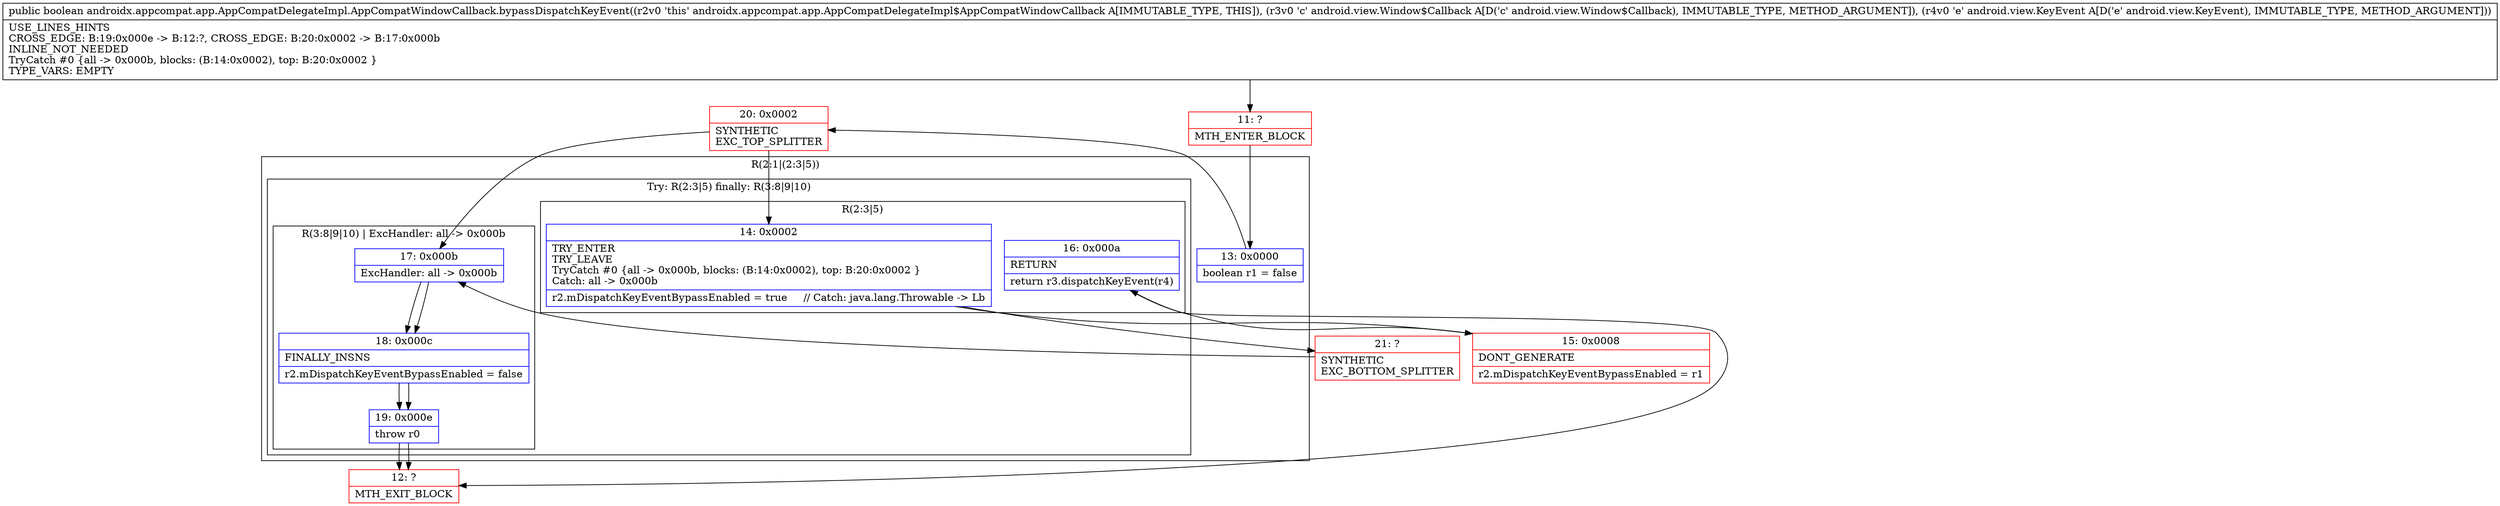 digraph "CFG forandroidx.appcompat.app.AppCompatDelegateImpl.AppCompatWindowCallback.bypassDispatchKeyEvent(Landroid\/view\/Window$Callback;Landroid\/view\/KeyEvent;)Z" {
subgraph cluster_Region_284203154 {
label = "R(2:1|(2:3|5))";
node [shape=record,color=blue];
Node_13 [shape=record,label="{13\:\ 0x0000|boolean r1 = false\l}"];
subgraph cluster_TryCatchRegion_1511182777 {
label = "Try: R(2:3|5) finally: R(3:8|9|10)";
node [shape=record,color=blue];
subgraph cluster_Region_806377088 {
label = "R(2:3|5)";
node [shape=record,color=blue];
Node_14 [shape=record,label="{14\:\ 0x0002|TRY_ENTER\lTRY_LEAVE\lTryCatch #0 \{all \-\> 0x000b, blocks: (B:14:0x0002), top: B:20:0x0002 \}\lCatch: all \-\> 0x000b\l|r2.mDispatchKeyEventBypassEnabled = true     \/\/ Catch: java.lang.Throwable \-\> Lb\l}"];
Node_16 [shape=record,label="{16\:\ 0x000a|RETURN\l|return r3.dispatchKeyEvent(r4)\l}"];
}
subgraph cluster_Region_990461799 {
label = "R(3:8|9|10) | ExcHandler: all \-\> 0x000b\l";
node [shape=record,color=blue];
Node_17 [shape=record,label="{17\:\ 0x000b|ExcHandler: all \-\> 0x000b\l}"];
Node_18 [shape=record,label="{18\:\ 0x000c|FINALLY_INSNS\l|r2.mDispatchKeyEventBypassEnabled = false\l}"];
Node_19 [shape=record,label="{19\:\ 0x000e|throw r0\l}"];
}
}
}
subgraph cluster_Region_990461799 {
label = "R(3:8|9|10) | ExcHandler: all \-\> 0x000b\l";
node [shape=record,color=blue];
Node_17 [shape=record,label="{17\:\ 0x000b|ExcHandler: all \-\> 0x000b\l}"];
Node_18 [shape=record,label="{18\:\ 0x000c|FINALLY_INSNS\l|r2.mDispatchKeyEventBypassEnabled = false\l}"];
Node_19 [shape=record,label="{19\:\ 0x000e|throw r0\l}"];
}
Node_11 [shape=record,color=red,label="{11\:\ ?|MTH_ENTER_BLOCK\l}"];
Node_20 [shape=record,color=red,label="{20\:\ 0x0002|SYNTHETIC\lEXC_TOP_SPLITTER\l}"];
Node_15 [shape=record,color=red,label="{15\:\ 0x0008|DONT_GENERATE\l|r2.mDispatchKeyEventBypassEnabled = r1\l}"];
Node_12 [shape=record,color=red,label="{12\:\ ?|MTH_EXIT_BLOCK\l}"];
Node_21 [shape=record,color=red,label="{21\:\ ?|SYNTHETIC\lEXC_BOTTOM_SPLITTER\l}"];
MethodNode[shape=record,label="{public boolean androidx.appcompat.app.AppCompatDelegateImpl.AppCompatWindowCallback.bypassDispatchKeyEvent((r2v0 'this' androidx.appcompat.app.AppCompatDelegateImpl$AppCompatWindowCallback A[IMMUTABLE_TYPE, THIS]), (r3v0 'c' android.view.Window$Callback A[D('c' android.view.Window$Callback), IMMUTABLE_TYPE, METHOD_ARGUMENT]), (r4v0 'e' android.view.KeyEvent A[D('e' android.view.KeyEvent), IMMUTABLE_TYPE, METHOD_ARGUMENT]))  | USE_LINES_HINTS\lCROSS_EDGE: B:19:0x000e \-\> B:12:?, CROSS_EDGE: B:20:0x0002 \-\> B:17:0x000b\lINLINE_NOT_NEEDED\lTryCatch #0 \{all \-\> 0x000b, blocks: (B:14:0x0002), top: B:20:0x0002 \}\lTYPE_VARS: EMPTY\l}"];
MethodNode -> Node_11;Node_13 -> Node_20;
Node_14 -> Node_15;
Node_14 -> Node_21;
Node_16 -> Node_12;
Node_17 -> Node_18;
Node_18 -> Node_19;
Node_19 -> Node_12;
Node_17 -> Node_18;
Node_18 -> Node_19;
Node_19 -> Node_12;
Node_11 -> Node_13;
Node_20 -> Node_14;
Node_20 -> Node_17;
Node_15 -> Node_16;
Node_21 -> Node_17;
}

